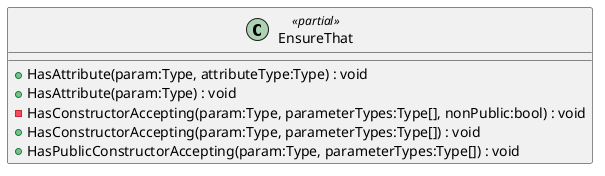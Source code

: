@startuml
class EnsureThat <<partial>> {
    + HasAttribute(param:Type, attributeType:Type) : void
    + HasAttribute(param:Type) : void
    - HasConstructorAccepting(param:Type, parameterTypes:Type[], nonPublic:bool) : void
    + HasConstructorAccepting(param:Type, parameterTypes:Type[]) : void
    + HasPublicConstructorAccepting(param:Type, parameterTypes:Type[]) : void
}
@enduml
